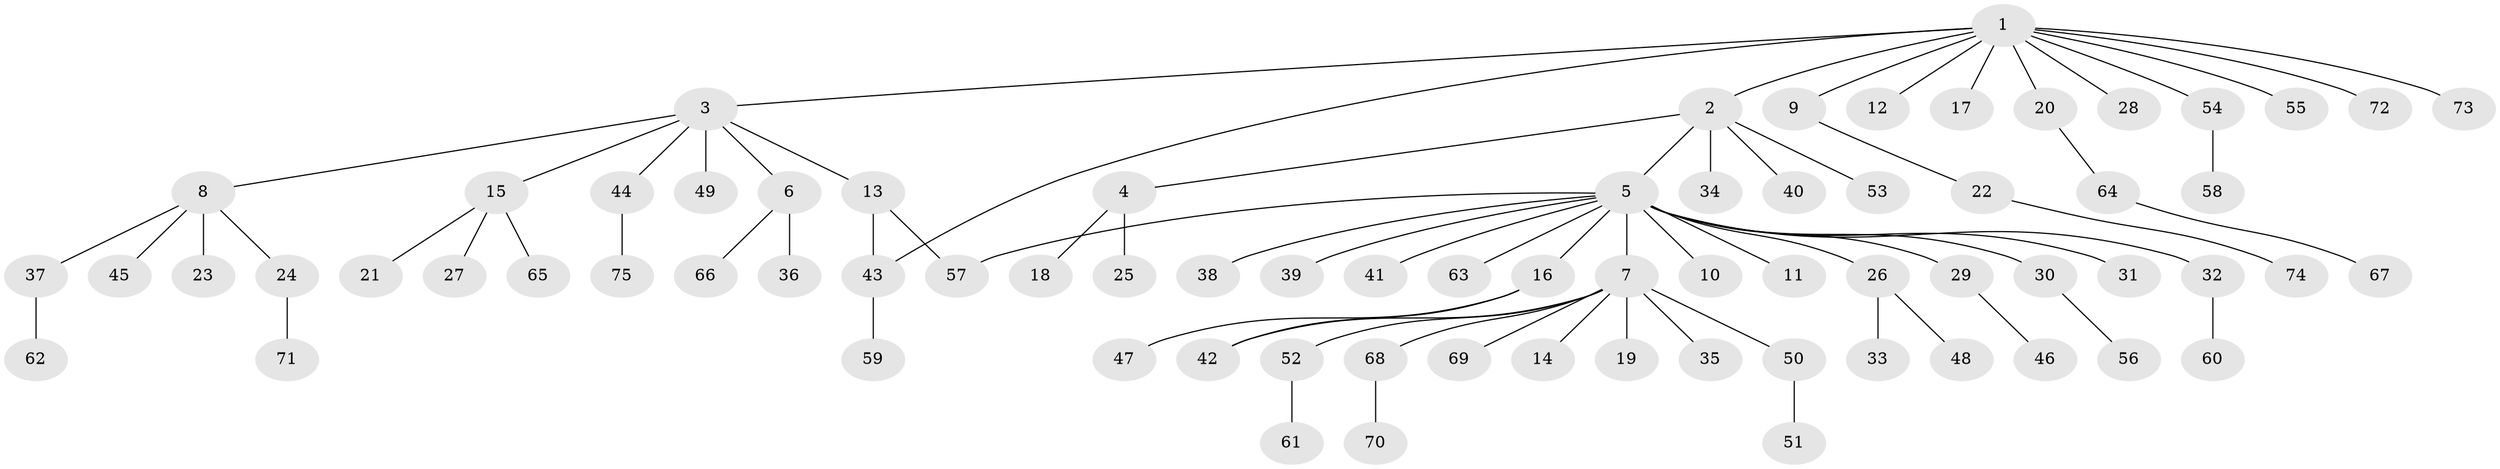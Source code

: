 // coarse degree distribution, {11: 0.018518518518518517, 5: 0.018518518518518517, 9: 0.018518518518518517, 2: 0.16666666666666666, 16: 0.018518518518518517, 8: 0.018518518518518517, 4: 0.018518518518518517, 1: 0.7037037037037037, 3: 0.018518518518518517}
// Generated by graph-tools (version 1.1) at 2025/52/02/27/25 19:52:00]
// undirected, 75 vertices, 77 edges
graph export_dot {
graph [start="1"]
  node [color=gray90,style=filled];
  1;
  2;
  3;
  4;
  5;
  6;
  7;
  8;
  9;
  10;
  11;
  12;
  13;
  14;
  15;
  16;
  17;
  18;
  19;
  20;
  21;
  22;
  23;
  24;
  25;
  26;
  27;
  28;
  29;
  30;
  31;
  32;
  33;
  34;
  35;
  36;
  37;
  38;
  39;
  40;
  41;
  42;
  43;
  44;
  45;
  46;
  47;
  48;
  49;
  50;
  51;
  52;
  53;
  54;
  55;
  56;
  57;
  58;
  59;
  60;
  61;
  62;
  63;
  64;
  65;
  66;
  67;
  68;
  69;
  70;
  71;
  72;
  73;
  74;
  75;
  1 -- 2;
  1 -- 3;
  1 -- 9;
  1 -- 12;
  1 -- 17;
  1 -- 20;
  1 -- 28;
  1 -- 43;
  1 -- 54;
  1 -- 55;
  1 -- 72;
  1 -- 73;
  2 -- 4;
  2 -- 5;
  2 -- 34;
  2 -- 40;
  2 -- 53;
  3 -- 6;
  3 -- 8;
  3 -- 13;
  3 -- 15;
  3 -- 44;
  3 -- 49;
  4 -- 18;
  4 -- 25;
  5 -- 7;
  5 -- 10;
  5 -- 11;
  5 -- 16;
  5 -- 26;
  5 -- 29;
  5 -- 30;
  5 -- 31;
  5 -- 32;
  5 -- 38;
  5 -- 39;
  5 -- 41;
  5 -- 57;
  5 -- 63;
  6 -- 36;
  6 -- 66;
  7 -- 14;
  7 -- 19;
  7 -- 35;
  7 -- 42;
  7 -- 50;
  7 -- 52;
  7 -- 68;
  7 -- 69;
  8 -- 23;
  8 -- 24;
  8 -- 37;
  8 -- 45;
  9 -- 22;
  13 -- 43;
  13 -- 57;
  15 -- 21;
  15 -- 27;
  15 -- 65;
  16 -- 42;
  16 -- 47;
  20 -- 64;
  22 -- 74;
  24 -- 71;
  26 -- 33;
  26 -- 48;
  29 -- 46;
  30 -- 56;
  32 -- 60;
  37 -- 62;
  43 -- 59;
  44 -- 75;
  50 -- 51;
  52 -- 61;
  54 -- 58;
  64 -- 67;
  68 -- 70;
}
